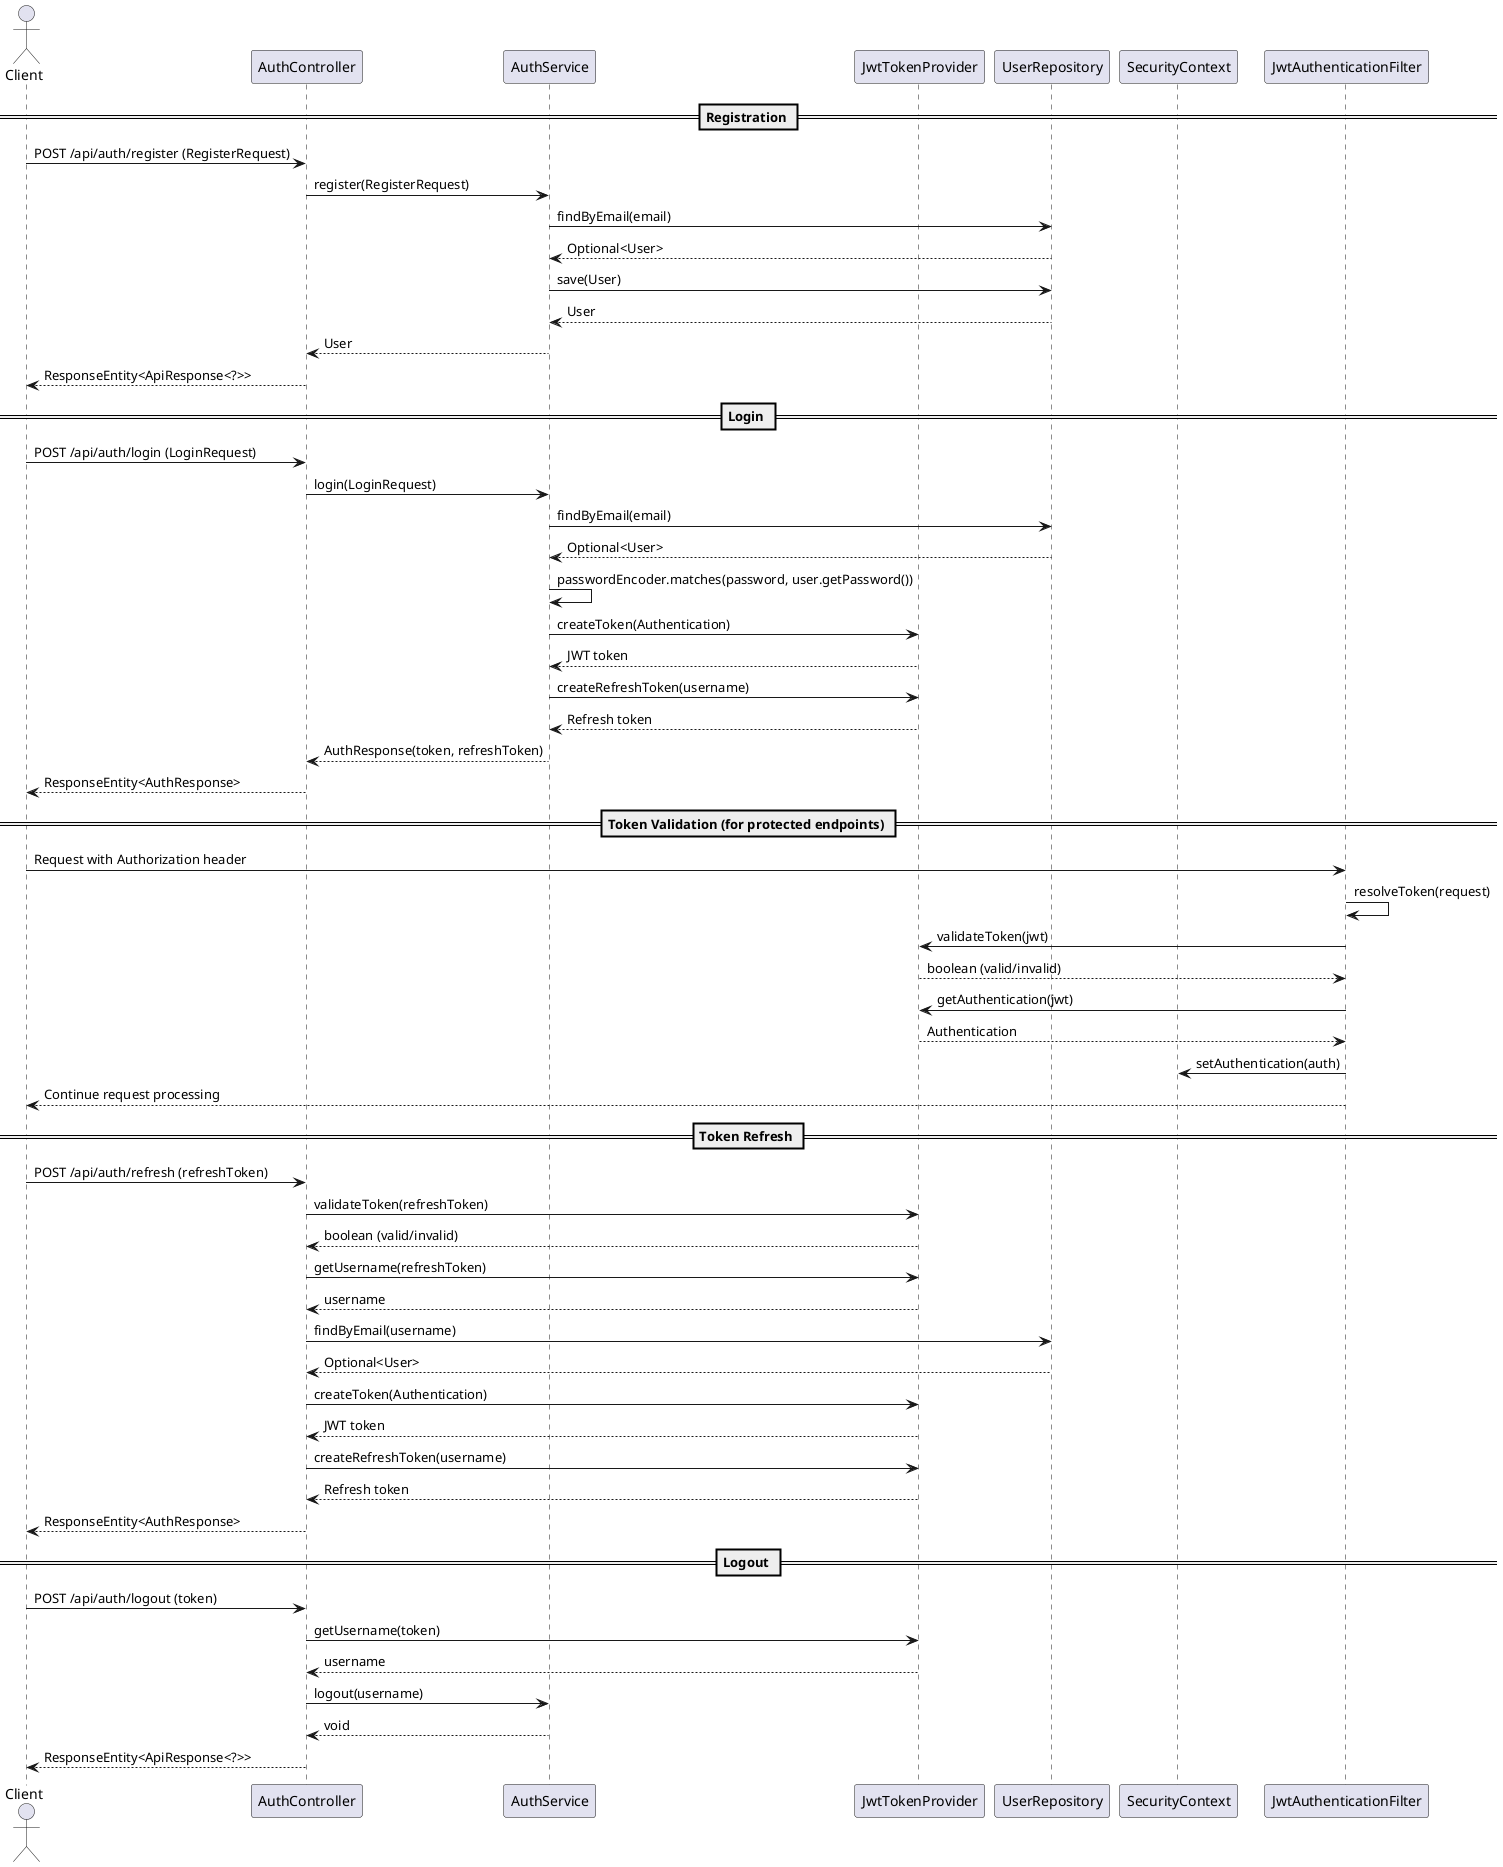@startuml Authentication Flow

actor Client
participant "AuthController" as AC
participant "AuthService" as AS
participant "JwtTokenProvider" as JTP
participant "UserRepository" as UR
participant "SecurityContext" as SC

== Registration ==
Client -> AC: POST /api/auth/register (RegisterRequest)
AC -> AS: register(RegisterRequest)
AS -> UR: findByEmail(email)
UR --> AS: Optional<User>
AS -> UR: save(User)
UR --> AS: User
AS --> AC: User
AC --> Client: ResponseEntity<ApiResponse<?>>

== Login ==
Client -> AC: POST /api/auth/login (LoginRequest)
AC -> AS: login(LoginRequest)
AS -> UR: findByEmail(email)
UR --> AS: Optional<User>
AS -> AS: passwordEncoder.matches(password, user.getPassword())
AS -> JTP: createToken(Authentication)
JTP --> AS: JWT token
AS -> JTP: createRefreshToken(username)
JTP --> AS: Refresh token
AS --> AC: AuthResponse(token, refreshToken)
AC --> Client: ResponseEntity<AuthResponse>

== Token Validation (for protected endpoints) ==
Client -> JwtAuthenticationFilter: Request with Authorization header
JwtAuthenticationFilter -> JwtAuthenticationFilter: resolveToken(request)
JwtAuthenticationFilter -> JTP: validateToken(jwt)
JTP --> JwtAuthenticationFilter: boolean (valid/invalid)
JwtAuthenticationFilter -> JTP: getAuthentication(jwt)
JTP --> JwtAuthenticationFilter: Authentication
JwtAuthenticationFilter -> SC: setAuthentication(auth)
JwtAuthenticationFilter --> Client: Continue request processing

== Token Refresh ==
Client -> AC: POST /api/auth/refresh (refreshToken)
AC -> JTP: validateToken(refreshToken)
JTP --> AC: boolean (valid/invalid)
AC -> JTP: getUsername(refreshToken)
JTP --> AC: username
AC -> UR: findByEmail(username)
UR --> AC: Optional<User>
AC -> JTP: createToken(Authentication)
JTP --> AC: JWT token
AC -> JTP: createRefreshToken(username)
JTP --> AC: Refresh token
AC --> Client: ResponseEntity<AuthResponse>

== Logout ==
Client -> AC: POST /api/auth/logout (token)
AC -> JTP: getUsername(token)
JTP --> AC: username
AC -> AS: logout(username)
AS --> AC: void
AC --> Client: ResponseEntity<ApiResponse<?>>

@enduml